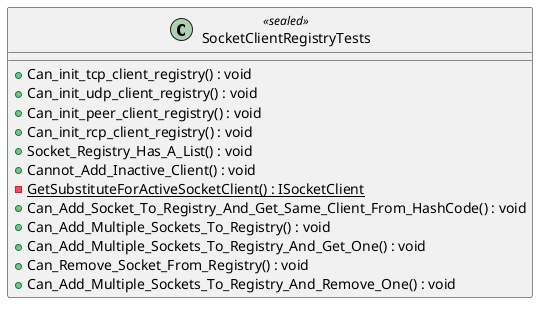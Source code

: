 @startuml
class SocketClientRegistryTests <<sealed>> {
    + Can_init_tcp_client_registry() : void
    + Can_init_udp_client_registry() : void
    + Can_init_peer_client_registry() : void
    + Can_init_rcp_client_registry() : void
    + Socket_Registry_Has_A_List() : void
    + Cannot_Add_Inactive_Client() : void
    - {static} GetSubstituteForActiveSocketClient() : ISocketClient
    + Can_Add_Socket_To_Registry_And_Get_Same_Client_From_HashCode() : void
    + Can_Add_Multiple_Sockets_To_Registry() : void
    + Can_Add_Multiple_Sockets_To_Registry_And_Get_One() : void
    + Can_Remove_Socket_From_Registry() : void
    + Can_Add_Multiple_Sockets_To_Registry_And_Remove_One() : void
}
@enduml
